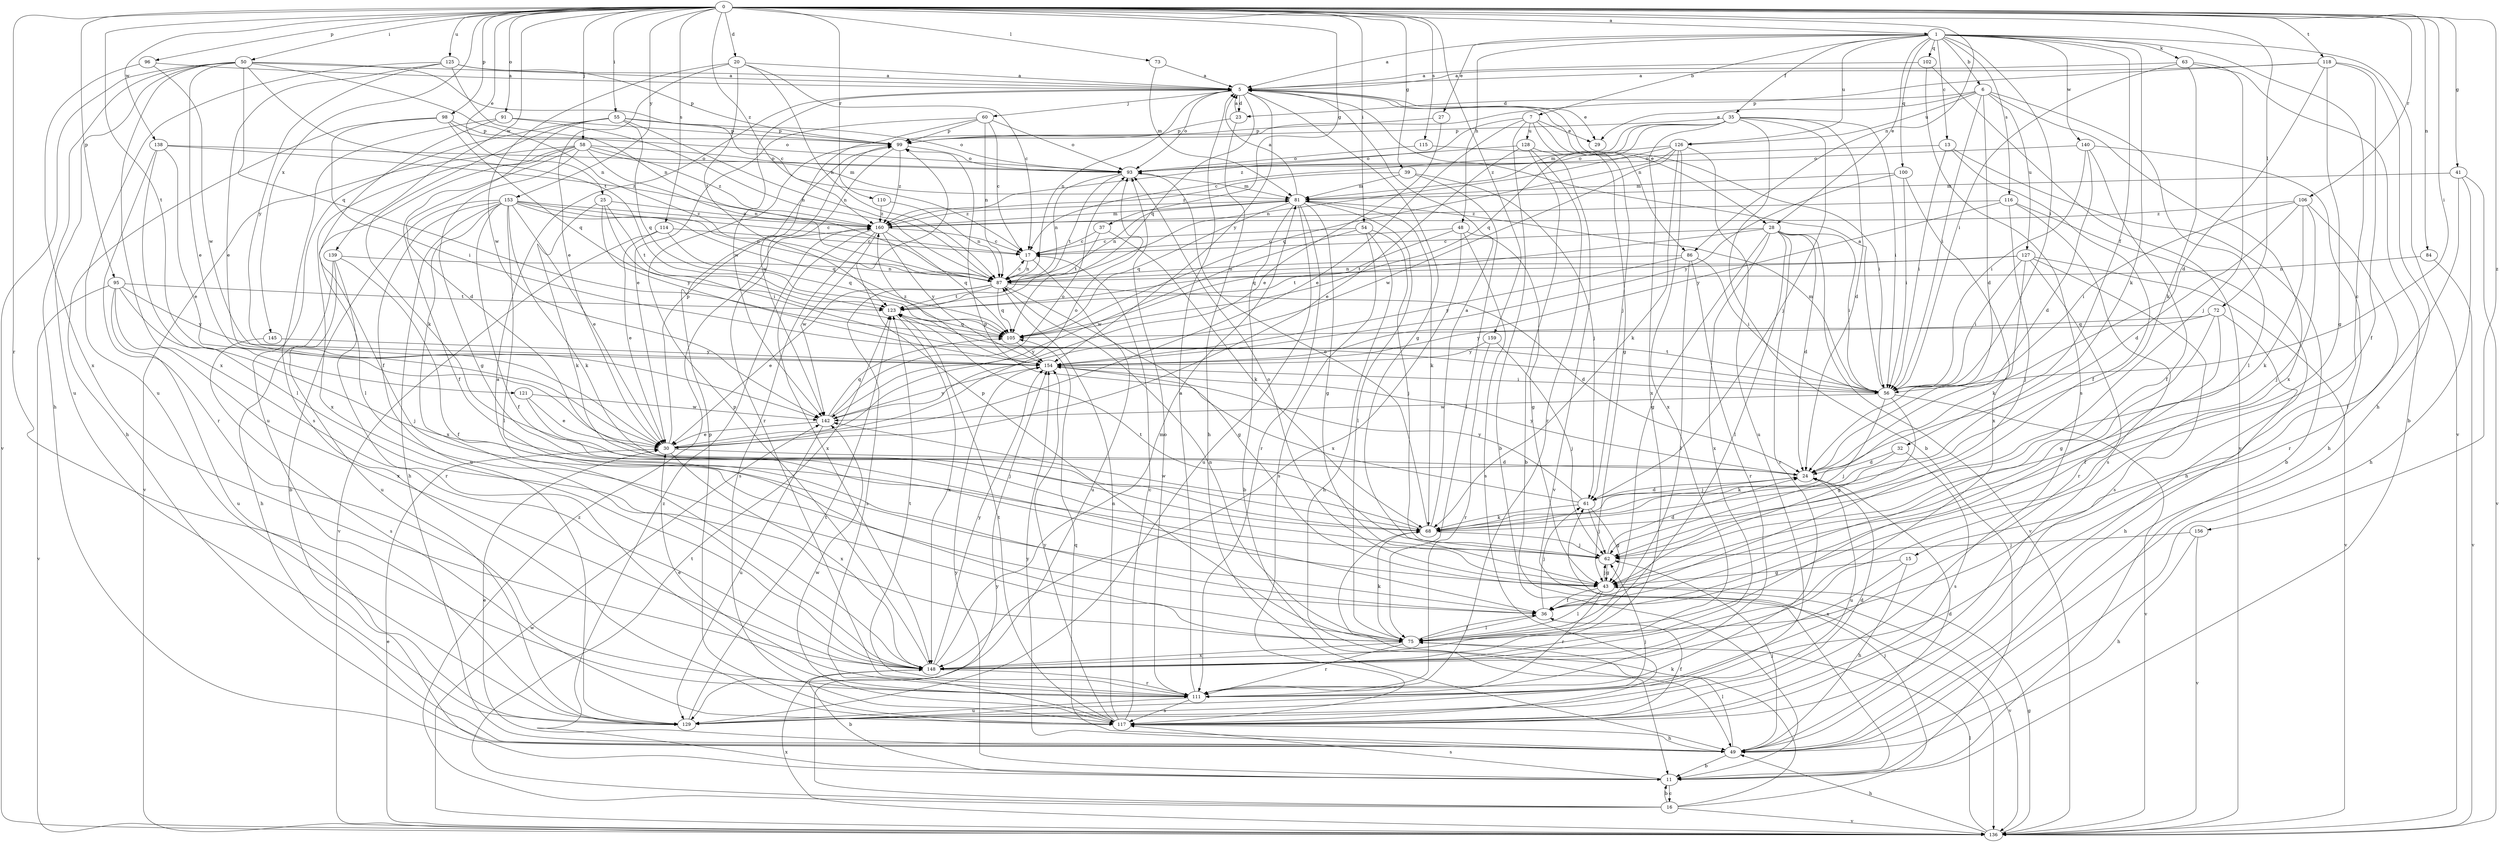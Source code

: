 strict digraph  {
0;
1;
5;
6;
7;
11;
13;
15;
16;
17;
20;
23;
24;
25;
27;
28;
29;
30;
32;
35;
36;
37;
39;
41;
43;
48;
49;
50;
54;
55;
56;
58;
60;
61;
62;
63;
68;
72;
73;
75;
81;
84;
86;
87;
91;
93;
95;
96;
98;
99;
100;
102;
105;
106;
110;
111;
114;
115;
116;
117;
118;
121;
123;
125;
126;
127;
128;
129;
136;
138;
139;
140;
142;
145;
148;
153;
154;
156;
159;
160;
0 -> 1  [label=a];
0 -> 20  [label=d];
0 -> 25  [label=e];
0 -> 37  [label=g];
0 -> 39  [label=g];
0 -> 41  [label=g];
0 -> 50  [label=i];
0 -> 54  [label=i];
0 -> 55  [label=i];
0 -> 56  [label=i];
0 -> 58  [label=j];
0 -> 72  [label=l];
0 -> 73  [label=l];
0 -> 84  [label=n];
0 -> 86  [label=n];
0 -> 91  [label=o];
0 -> 95  [label=p];
0 -> 96  [label=p];
0 -> 98  [label=p];
0 -> 106  [label=r];
0 -> 110  [label=r];
0 -> 111  [label=r];
0 -> 114  [label=s];
0 -> 115  [label=s];
0 -> 118  [label=t];
0 -> 121  [label=t];
0 -> 125  [label=u];
0 -> 138  [label=w];
0 -> 139  [label=w];
0 -> 145  [label=x];
0 -> 153  [label=y];
0 -> 156  [label=z];
0 -> 159  [label=z];
0 -> 160  [label=z];
1 -> 5  [label=a];
1 -> 6  [label=b];
1 -> 7  [label=b];
1 -> 13  [label=c];
1 -> 15  [label=c];
1 -> 27  [label=e];
1 -> 28  [label=e];
1 -> 32  [label=f];
1 -> 35  [label=f];
1 -> 48  [label=h];
1 -> 56  [label=i];
1 -> 63  [label=k];
1 -> 68  [label=k];
1 -> 100  [label=q];
1 -> 102  [label=q];
1 -> 116  [label=s];
1 -> 126  [label=u];
1 -> 136  [label=v];
1 -> 140  [label=w];
5 -> 23  [label=d];
5 -> 28  [label=e];
5 -> 29  [label=e];
5 -> 43  [label=g];
5 -> 60  [label=j];
5 -> 86  [label=n];
5 -> 87  [label=n];
5 -> 93  [label=o];
5 -> 105  [label=q];
5 -> 142  [label=w];
5 -> 154  [label=y];
6 -> 23  [label=d];
6 -> 24  [label=d];
6 -> 29  [label=e];
6 -> 56  [label=i];
6 -> 75  [label=l];
6 -> 126  [label=u];
6 -> 127  [label=u];
6 -> 148  [label=x];
7 -> 11  [label=b];
7 -> 29  [label=e];
7 -> 30  [label=e];
7 -> 43  [label=g];
7 -> 61  [label=j];
7 -> 128  [label=u];
7 -> 160  [label=z];
11 -> 16  [label=c];
11 -> 117  [label=s];
11 -> 154  [label=y];
11 -> 160  [label=z];
13 -> 11  [label=b];
13 -> 36  [label=f];
13 -> 56  [label=i];
13 -> 93  [label=o];
15 -> 43  [label=g];
15 -> 49  [label=h];
15 -> 148  [label=x];
16 -> 11  [label=b];
16 -> 61  [label=j];
16 -> 68  [label=k];
16 -> 123  [label=t];
16 -> 136  [label=v];
16 -> 154  [label=y];
16 -> 160  [label=z];
17 -> 87  [label=n];
17 -> 129  [label=u];
20 -> 5  [label=a];
20 -> 17  [label=c];
20 -> 30  [label=e];
20 -> 87  [label=n];
20 -> 123  [label=t];
20 -> 142  [label=w];
23 -> 5  [label=a];
23 -> 49  [label=h];
23 -> 99  [label=p];
24 -> 61  [label=j];
24 -> 129  [label=u];
24 -> 154  [label=y];
25 -> 56  [label=i];
25 -> 68  [label=k];
25 -> 123  [label=t];
25 -> 154  [label=y];
25 -> 160  [label=z];
27 -> 30  [label=e];
27 -> 99  [label=p];
28 -> 17  [label=c];
28 -> 24  [label=d];
28 -> 43  [label=g];
28 -> 56  [label=i];
28 -> 75  [label=l];
28 -> 105  [label=q];
28 -> 111  [label=r];
28 -> 136  [label=v];
28 -> 148  [label=x];
30 -> 24  [label=d];
30 -> 93  [label=o];
30 -> 99  [label=p];
30 -> 148  [label=x];
32 -> 24  [label=d];
32 -> 68  [label=k];
32 -> 117  [label=s];
35 -> 11  [label=b];
35 -> 17  [label=c];
35 -> 24  [label=d];
35 -> 56  [label=i];
35 -> 61  [label=j];
35 -> 81  [label=m];
35 -> 99  [label=p];
35 -> 105  [label=q];
35 -> 148  [label=x];
36 -> 61  [label=j];
36 -> 75  [label=l];
37 -> 17  [label=c];
37 -> 68  [label=k];
37 -> 123  [label=t];
39 -> 61  [label=j];
39 -> 75  [label=l];
39 -> 81  [label=m];
39 -> 160  [label=z];
41 -> 49  [label=h];
41 -> 75  [label=l];
41 -> 81  [label=m];
41 -> 136  [label=v];
43 -> 36  [label=f];
43 -> 62  [label=j];
43 -> 75  [label=l];
43 -> 93  [label=o];
43 -> 111  [label=r];
43 -> 136  [label=v];
48 -> 17  [label=c];
48 -> 43  [label=g];
48 -> 117  [label=s];
48 -> 123  [label=t];
48 -> 148  [label=x];
49 -> 11  [label=b];
49 -> 24  [label=d];
49 -> 30  [label=e];
49 -> 62  [label=j];
49 -> 75  [label=l];
49 -> 105  [label=q];
49 -> 154  [label=y];
50 -> 5  [label=a];
50 -> 17  [label=c];
50 -> 30  [label=e];
50 -> 49  [label=h];
50 -> 87  [label=n];
50 -> 105  [label=q];
50 -> 123  [label=t];
50 -> 129  [label=u];
50 -> 136  [label=v];
50 -> 148  [label=x];
54 -> 17  [label=c];
54 -> 49  [label=h];
54 -> 62  [label=j];
54 -> 117  [label=s];
54 -> 142  [label=w];
55 -> 24  [label=d];
55 -> 68  [label=k];
55 -> 87  [label=n];
55 -> 93  [label=o];
55 -> 99  [label=p];
55 -> 105  [label=q];
55 -> 129  [label=u];
56 -> 5  [label=a];
56 -> 43  [label=g];
56 -> 62  [label=j];
56 -> 81  [label=m];
56 -> 123  [label=t];
56 -> 136  [label=v];
56 -> 142  [label=w];
58 -> 36  [label=f];
58 -> 43  [label=g];
58 -> 75  [label=l];
58 -> 81  [label=m];
58 -> 87  [label=n];
58 -> 93  [label=o];
58 -> 136  [label=v];
58 -> 148  [label=x];
58 -> 160  [label=z];
60 -> 17  [label=c];
60 -> 30  [label=e];
60 -> 87  [label=n];
60 -> 93  [label=o];
60 -> 99  [label=p];
60 -> 142  [label=w];
61 -> 24  [label=d];
61 -> 43  [label=g];
61 -> 62  [label=j];
61 -> 68  [label=k];
61 -> 99  [label=p];
61 -> 154  [label=y];
62 -> 24  [label=d];
62 -> 43  [label=g];
62 -> 123  [label=t];
63 -> 5  [label=a];
63 -> 11  [label=b];
63 -> 56  [label=i];
63 -> 62  [label=j];
63 -> 68  [label=k];
68 -> 5  [label=a];
68 -> 62  [label=j];
68 -> 93  [label=o];
68 -> 142  [label=w];
72 -> 36  [label=f];
72 -> 43  [label=g];
72 -> 49  [label=h];
72 -> 105  [label=q];
72 -> 154  [label=y];
73 -> 5  [label=a];
73 -> 81  [label=m];
75 -> 36  [label=f];
75 -> 68  [label=k];
75 -> 87  [label=n];
75 -> 99  [label=p];
75 -> 111  [label=r];
75 -> 148  [label=x];
81 -> 5  [label=a];
81 -> 11  [label=b];
81 -> 43  [label=g];
81 -> 68  [label=k];
81 -> 75  [label=l];
81 -> 87  [label=n];
81 -> 105  [label=q];
81 -> 111  [label=r];
81 -> 129  [label=u];
81 -> 160  [label=z];
84 -> 87  [label=n];
84 -> 136  [label=v];
86 -> 56  [label=i];
86 -> 75  [label=l];
86 -> 87  [label=n];
86 -> 111  [label=r];
86 -> 154  [label=y];
87 -> 17  [label=c];
87 -> 24  [label=d];
87 -> 30  [label=e];
87 -> 43  [label=g];
87 -> 105  [label=q];
87 -> 117  [label=s];
87 -> 123  [label=t];
91 -> 36  [label=f];
91 -> 87  [label=n];
91 -> 99  [label=p];
91 -> 117  [label=s];
93 -> 81  [label=m];
93 -> 87  [label=n];
93 -> 123  [label=t];
95 -> 62  [label=j];
95 -> 123  [label=t];
95 -> 129  [label=u];
95 -> 136  [label=v];
95 -> 148  [label=x];
95 -> 154  [label=y];
96 -> 5  [label=a];
96 -> 142  [label=w];
96 -> 148  [label=x];
98 -> 49  [label=h];
98 -> 56  [label=i];
98 -> 93  [label=o];
98 -> 99  [label=p];
98 -> 105  [label=q];
99 -> 93  [label=o];
99 -> 111  [label=r];
99 -> 160  [label=z];
100 -> 56  [label=i];
100 -> 81  [label=m];
100 -> 148  [label=x];
100 -> 154  [label=y];
102 -> 5  [label=a];
102 -> 117  [label=s];
102 -> 136  [label=v];
105 -> 154  [label=y];
106 -> 24  [label=d];
106 -> 56  [label=i];
106 -> 62  [label=j];
106 -> 68  [label=k];
106 -> 111  [label=r];
106 -> 160  [label=z];
110 -> 87  [label=n];
110 -> 160  [label=z];
111 -> 5  [label=a];
111 -> 30  [label=e];
111 -> 93  [label=o];
111 -> 117  [label=s];
111 -> 123  [label=t];
111 -> 129  [label=u];
114 -> 17  [label=c];
114 -> 30  [label=e];
114 -> 105  [label=q];
114 -> 136  [label=v];
115 -> 56  [label=i];
115 -> 93  [label=o];
116 -> 49  [label=h];
116 -> 62  [label=j];
116 -> 117  [label=s];
116 -> 154  [label=y];
116 -> 160  [label=z];
117 -> 17  [label=c];
117 -> 36  [label=f];
117 -> 49  [label=h];
117 -> 87  [label=n];
117 -> 99  [label=p];
117 -> 123  [label=t];
117 -> 142  [label=w];
117 -> 154  [label=y];
118 -> 5  [label=a];
118 -> 24  [label=d];
118 -> 36  [label=f];
118 -> 43  [label=g];
118 -> 49  [label=h];
118 -> 99  [label=p];
121 -> 30  [label=e];
121 -> 62  [label=j];
121 -> 142  [label=w];
123 -> 105  [label=q];
123 -> 148  [label=x];
125 -> 5  [label=a];
125 -> 30  [label=e];
125 -> 87  [label=n];
125 -> 99  [label=p];
125 -> 129  [label=u];
125 -> 154  [label=y];
126 -> 68  [label=k];
126 -> 87  [label=n];
126 -> 93  [label=o];
126 -> 105  [label=q];
126 -> 129  [label=u];
126 -> 142  [label=w];
126 -> 148  [label=x];
127 -> 56  [label=i];
127 -> 68  [label=k];
127 -> 87  [label=n];
127 -> 111  [label=r];
127 -> 117  [label=s];
127 -> 123  [label=t];
127 -> 136  [label=v];
128 -> 11  [label=b];
128 -> 30  [label=e];
128 -> 93  [label=o];
128 -> 111  [label=r];
128 -> 136  [label=v];
129 -> 24  [label=d];
129 -> 62  [label=j];
129 -> 123  [label=t];
136 -> 30  [label=e];
136 -> 43  [label=g];
136 -> 49  [label=h];
136 -> 75  [label=l];
136 -> 142  [label=w];
136 -> 148  [label=x];
138 -> 30  [label=e];
138 -> 75  [label=l];
138 -> 93  [label=o];
138 -> 111  [label=r];
138 -> 160  [label=z];
139 -> 36  [label=f];
139 -> 49  [label=h];
139 -> 87  [label=n];
139 -> 111  [label=r];
139 -> 129  [label=u];
140 -> 24  [label=d];
140 -> 36  [label=f];
140 -> 49  [label=h];
140 -> 56  [label=i];
140 -> 93  [label=o];
142 -> 30  [label=e];
142 -> 93  [label=o];
142 -> 105  [label=q];
142 -> 129  [label=u];
142 -> 154  [label=y];
145 -> 117  [label=s];
145 -> 154  [label=y];
148 -> 5  [label=a];
148 -> 11  [label=b];
148 -> 81  [label=m];
148 -> 99  [label=p];
148 -> 111  [label=r];
148 -> 154  [label=y];
153 -> 11  [label=b];
153 -> 17  [label=c];
153 -> 30  [label=e];
153 -> 36  [label=f];
153 -> 49  [label=h];
153 -> 68  [label=k];
153 -> 75  [label=l];
153 -> 87  [label=n];
153 -> 105  [label=q];
153 -> 129  [label=u];
153 -> 148  [label=x];
153 -> 160  [label=z];
154 -> 56  [label=i];
154 -> 160  [label=z];
156 -> 49  [label=h];
156 -> 62  [label=j];
156 -> 136  [label=v];
159 -> 62  [label=j];
159 -> 111  [label=r];
159 -> 154  [label=y];
160 -> 17  [label=c];
160 -> 81  [label=m];
160 -> 105  [label=q];
160 -> 117  [label=s];
160 -> 142  [label=w];
160 -> 148  [label=x];
160 -> 154  [label=y];
}
